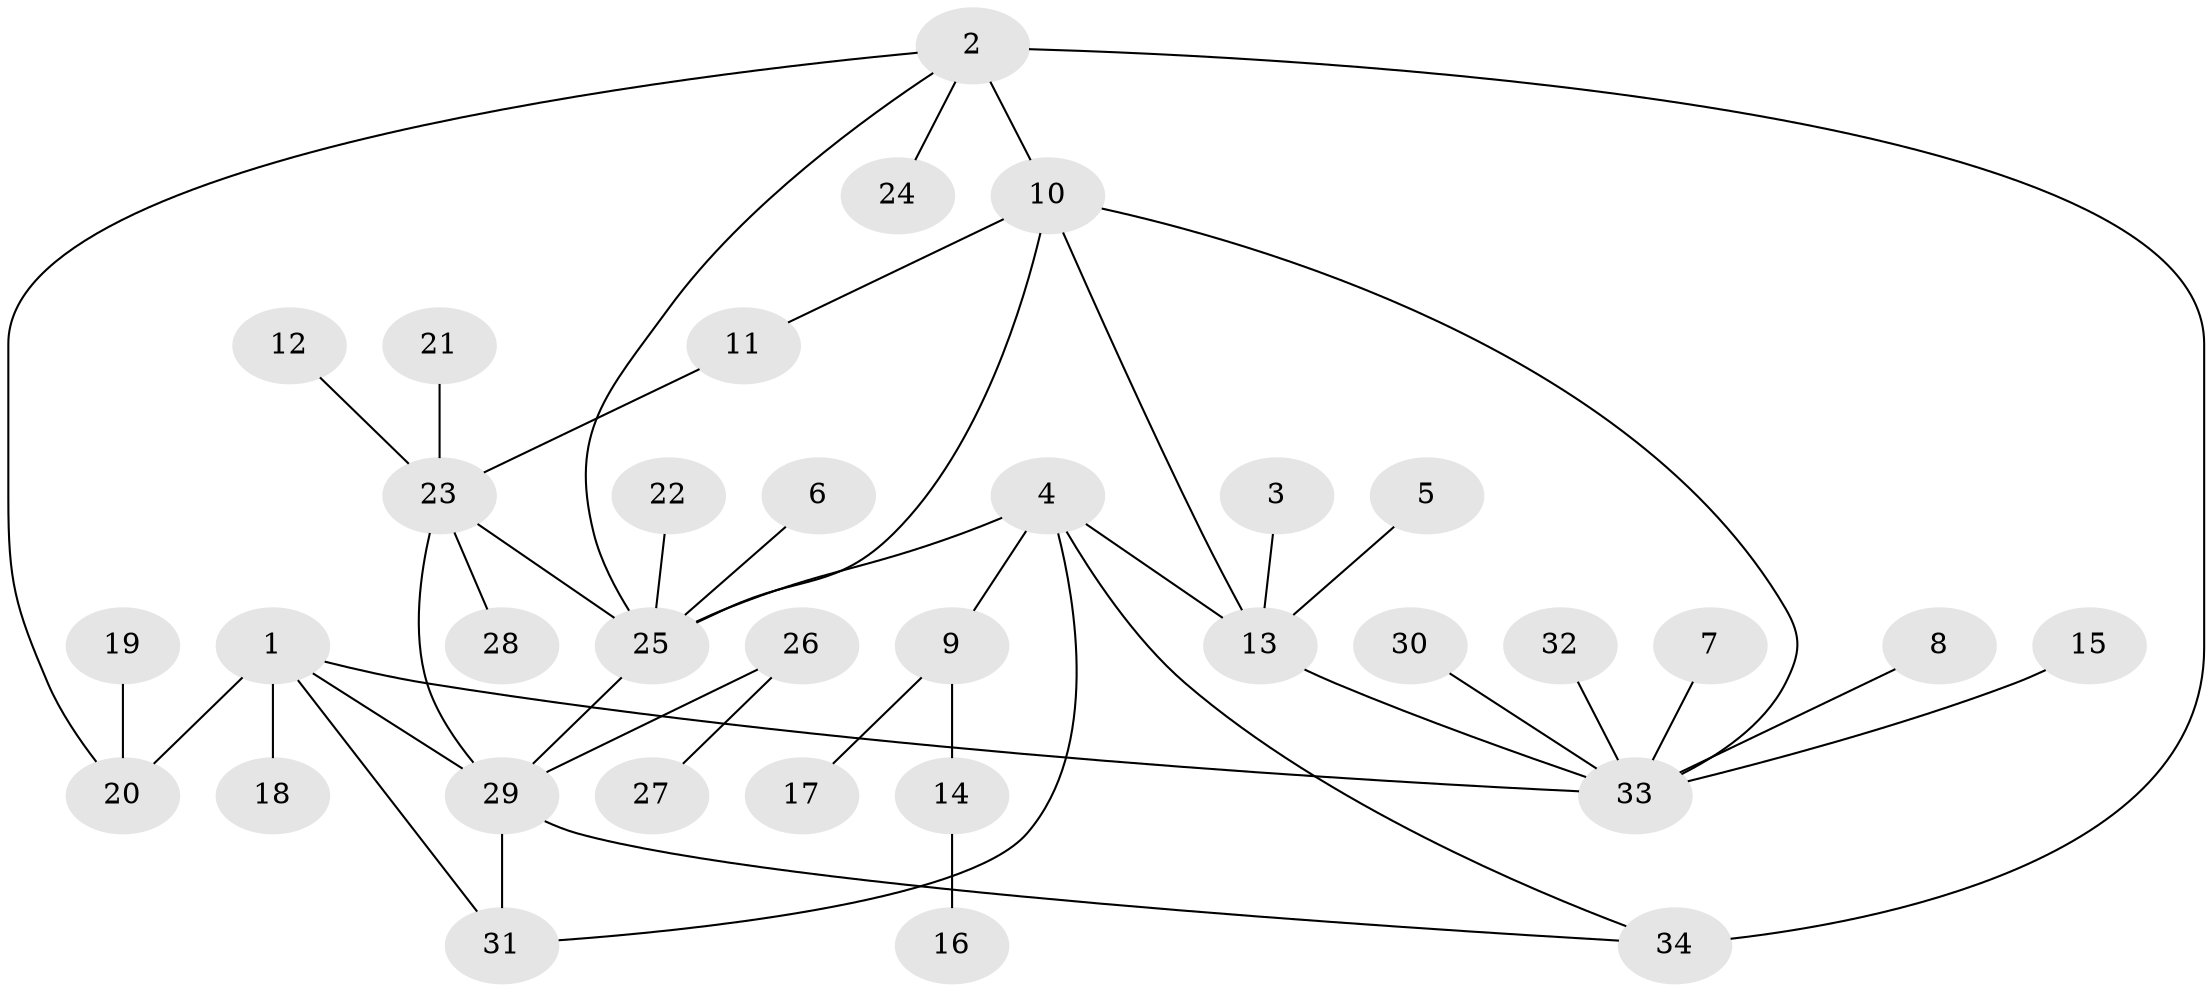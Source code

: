 // original degree distribution, {10: 0.014925373134328358, 7: 0.04477611940298507, 11: 0.014925373134328358, 8: 0.014925373134328358, 3: 0.05970149253731343, 5: 0.07462686567164178, 4: 0.04477611940298507, 6: 0.014925373134328358, 1: 0.582089552238806, 2: 0.13432835820895522}
// Generated by graph-tools (version 1.1) at 2025/02/03/09/25 03:02:44]
// undirected, 34 vertices, 44 edges
graph export_dot {
graph [start="1"]
  node [color=gray90,style=filled];
  1;
  2;
  3;
  4;
  5;
  6;
  7;
  8;
  9;
  10;
  11;
  12;
  13;
  14;
  15;
  16;
  17;
  18;
  19;
  20;
  21;
  22;
  23;
  24;
  25;
  26;
  27;
  28;
  29;
  30;
  31;
  32;
  33;
  34;
  1 -- 18 [weight=1.0];
  1 -- 20 [weight=1.0];
  1 -- 29 [weight=1.0];
  1 -- 31 [weight=1.0];
  1 -- 33 [weight=1.0];
  2 -- 10 [weight=1.0];
  2 -- 20 [weight=1.0];
  2 -- 24 [weight=1.0];
  2 -- 25 [weight=1.0];
  2 -- 34 [weight=2.0];
  3 -- 13 [weight=1.0];
  4 -- 9 [weight=2.0];
  4 -- 13 [weight=1.0];
  4 -- 25 [weight=1.0];
  4 -- 31 [weight=1.0];
  4 -- 34 [weight=1.0];
  5 -- 13 [weight=1.0];
  6 -- 25 [weight=1.0];
  7 -- 33 [weight=1.0];
  8 -- 33 [weight=1.0];
  9 -- 14 [weight=1.0];
  9 -- 17 [weight=1.0];
  10 -- 11 [weight=1.0];
  10 -- 13 [weight=1.0];
  10 -- 25 [weight=1.0];
  10 -- 33 [weight=1.0];
  11 -- 23 [weight=1.0];
  12 -- 23 [weight=1.0];
  13 -- 33 [weight=1.0];
  14 -- 16 [weight=1.0];
  15 -- 33 [weight=1.0];
  19 -- 20 [weight=1.0];
  21 -- 23 [weight=1.0];
  22 -- 25 [weight=1.0];
  23 -- 25 [weight=1.0];
  23 -- 28 [weight=1.0];
  23 -- 29 [weight=1.0];
  25 -- 29 [weight=3.0];
  26 -- 27 [weight=1.0];
  26 -- 29 [weight=1.0];
  29 -- 31 [weight=1.0];
  29 -- 34 [weight=1.0];
  30 -- 33 [weight=1.0];
  32 -- 33 [weight=1.0];
}
